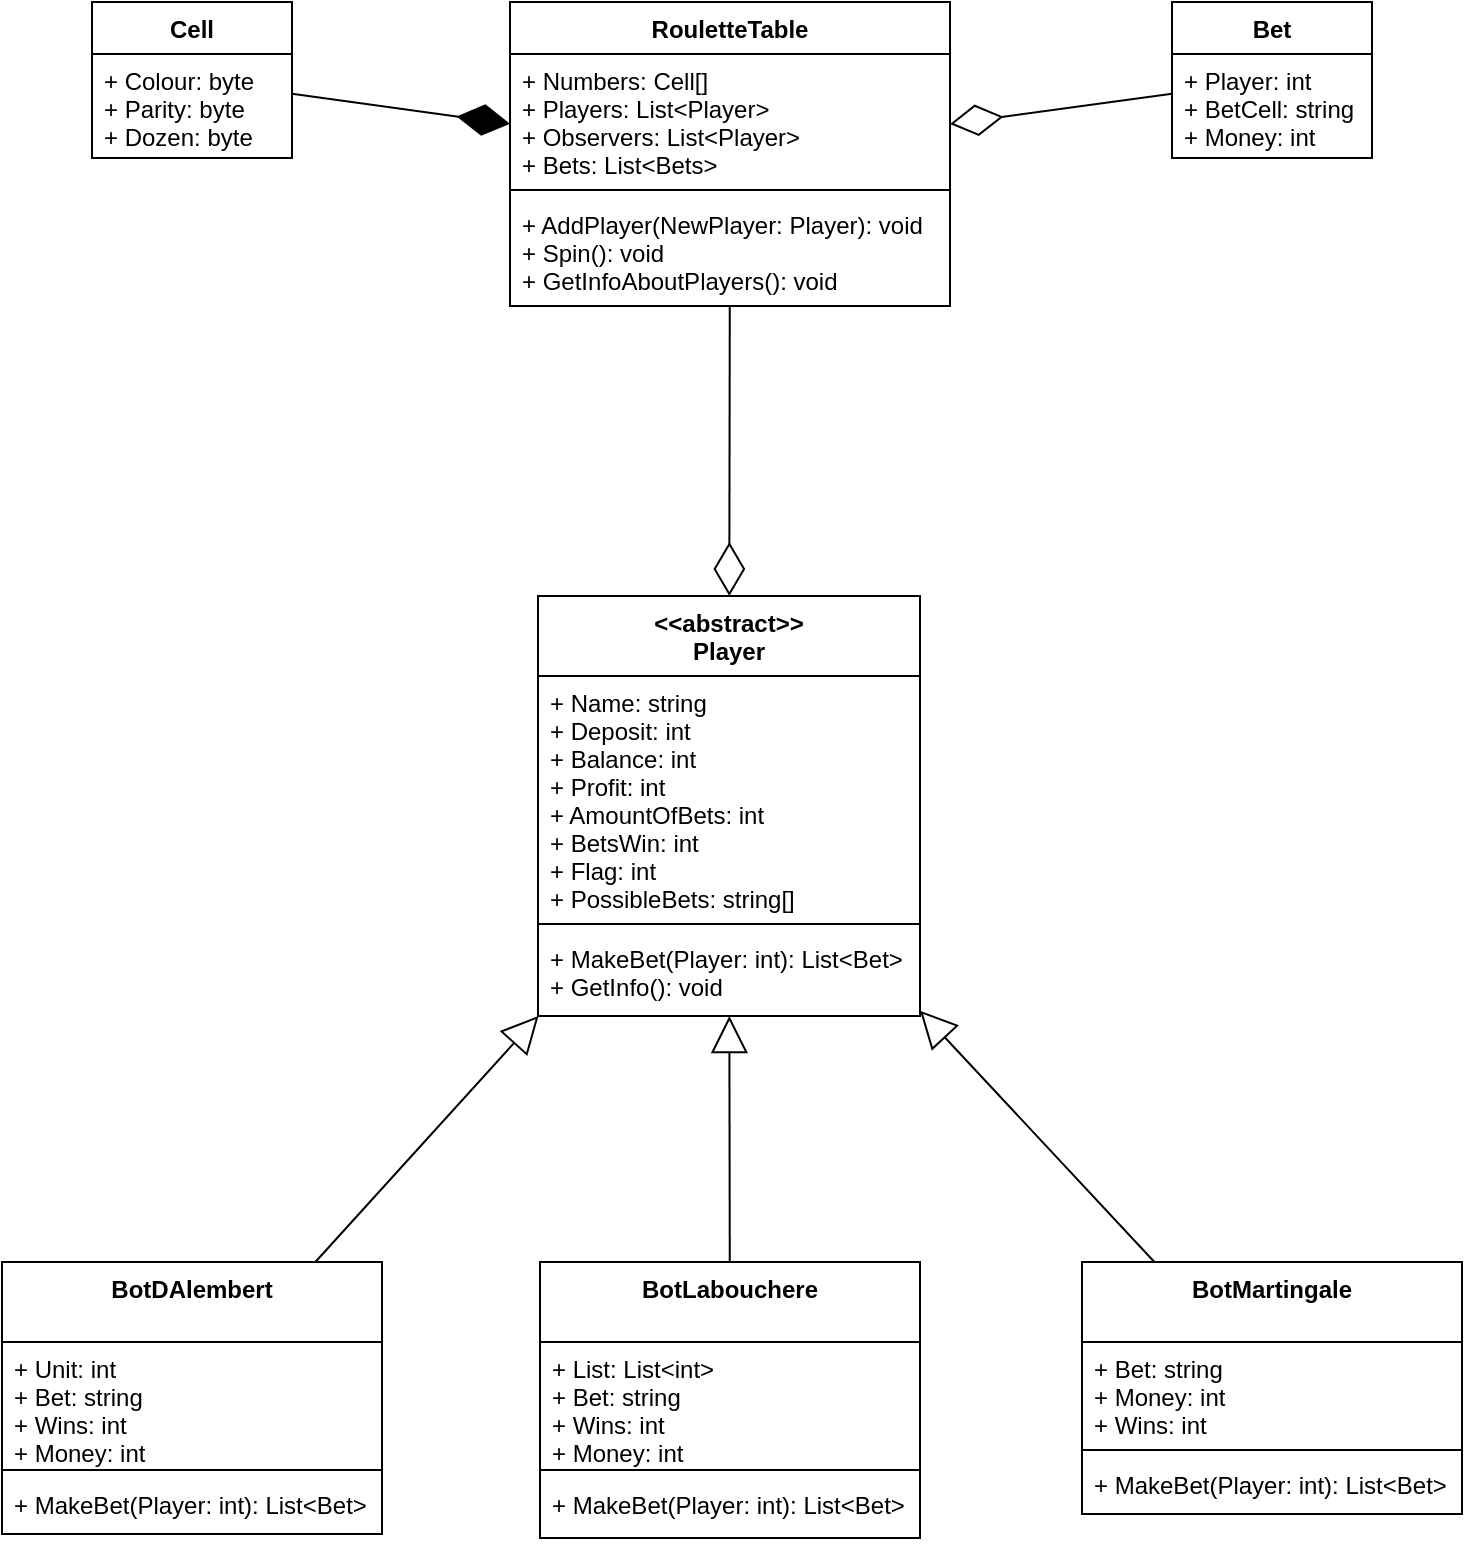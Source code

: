 <mxfile version="17.4.1" type="google"><diagram id="QOAFP_TFSlCLLu-UKy7f" name="Page-1"><mxGraphModel grid="1" page="1" gridSize="10" guides="1" tooltips="1" connect="1" arrows="1" fold="1" pageScale="1" pageWidth="827" pageHeight="1169" math="0" shadow="0"><root><mxCell id="0"/><mxCell id="1" parent="0"/><mxCell id="8Xixj3HKMZCHS9xnGESD-5" value="&lt;&lt;abstract&gt;&gt;&#10;Player" style="swimlane;fontStyle=1;align=center;verticalAlign=top;childLayout=stackLayout;horizontal=1;startSize=40;horizontalStack=0;resizeParent=1;resizeParentMax=0;resizeLast=0;collapsible=1;marginBottom=0;" vertex="1" parent="1"><mxGeometry x="318" y="667" width="191" height="210" as="geometry"/></mxCell><mxCell id="8Xixj3HKMZCHS9xnGESD-6" value="+ Name: string&#10;+ Deposit: int&#10;&#9;&#9;+ Balance: int&#10;+ Profit: int&#10;+ AmountOfBets: int&#10;+ BetsWin: int&#10;+ Flag: int&#10;+ PossibleBets: string[]" style="text;strokeColor=none;fillColor=none;align=left;verticalAlign=top;spacingLeft=4;spacingRight=4;overflow=hidden;rotatable=0;points=[[0,0.5],[1,0.5]];portConstraint=eastwest;" vertex="1" parent="8Xixj3HKMZCHS9xnGESD-5"><mxGeometry y="40" width="191" height="120" as="geometry"/></mxCell><mxCell id="8Xixj3HKMZCHS9xnGESD-7" value="" style="line;strokeWidth=1;fillColor=none;align=left;verticalAlign=middle;spacingTop=-1;spacingLeft=3;spacingRight=3;rotatable=0;labelPosition=right;points=[];portConstraint=eastwest;" vertex="1" parent="8Xixj3HKMZCHS9xnGESD-5"><mxGeometry y="160" width="191" height="8" as="geometry"/></mxCell><mxCell id="8Xixj3HKMZCHS9xnGESD-8" value="+ MakeBet(Player: int): List&lt;Bet&gt;&#10;+ GetInfo(): void" style="text;strokeColor=none;fillColor=none;align=left;verticalAlign=top;spacingLeft=4;spacingRight=4;overflow=hidden;rotatable=0;points=[[0,0.5],[1,0.5]];portConstraint=eastwest;" vertex="1" parent="8Xixj3HKMZCHS9xnGESD-5"><mxGeometry y="168" width="191" height="42" as="geometry"/></mxCell><mxCell id="8Xixj3HKMZCHS9xnGESD-10" value="BotMartingale" style="swimlane;fontStyle=1;align=center;verticalAlign=top;childLayout=stackLayout;horizontal=1;startSize=40;horizontalStack=0;resizeParent=1;resizeParentMax=0;resizeLast=0;collapsible=1;marginBottom=0;" vertex="1" parent="1"><mxGeometry x="590" y="1000" width="190" height="126" as="geometry"/></mxCell><mxCell id="8Xixj3HKMZCHS9xnGESD-11" value="+ Bet: string&#10;+ Money: int&#10;+ Wins: int" style="text;strokeColor=none;fillColor=none;align=left;verticalAlign=top;spacingLeft=4;spacingRight=4;overflow=hidden;rotatable=0;points=[[0,0.5],[1,0.5]];portConstraint=eastwest;" vertex="1" parent="8Xixj3HKMZCHS9xnGESD-10"><mxGeometry y="40" width="190" height="50" as="geometry"/></mxCell><mxCell id="8Xixj3HKMZCHS9xnGESD-12" value="" style="line;strokeWidth=1;fillColor=none;align=left;verticalAlign=middle;spacingTop=-1;spacingLeft=3;spacingRight=3;rotatable=0;labelPosition=right;points=[];portConstraint=eastwest;" vertex="1" parent="8Xixj3HKMZCHS9xnGESD-10"><mxGeometry y="90" width="190" height="8" as="geometry"/></mxCell><mxCell id="8Xixj3HKMZCHS9xnGESD-13" value="+ MakeBet(Player: int): List&lt;Bet&gt;" style="text;strokeColor=none;fillColor=none;align=left;verticalAlign=top;spacingLeft=4;spacingRight=4;overflow=hidden;rotatable=0;points=[[0,0.5],[1,0.5]];portConstraint=eastwest;" vertex="1" parent="8Xixj3HKMZCHS9xnGESD-10"><mxGeometry y="98" width="190" height="28" as="geometry"/></mxCell><mxCell id="8Xixj3HKMZCHS9xnGESD-14" value="BotLabouchere" style="swimlane;fontStyle=1;align=center;verticalAlign=top;childLayout=stackLayout;horizontal=1;startSize=40;horizontalStack=0;resizeParent=1;resizeParentMax=0;resizeLast=0;collapsible=1;marginBottom=0;" vertex="1" parent="1"><mxGeometry x="319" y="1000" width="190" height="138" as="geometry"/></mxCell><mxCell id="8Xixj3HKMZCHS9xnGESD-15" value="&#9;&#9;+ List: List&lt;int&gt;&#10;+ Bet: string&#10;+ Wins: int&#10;+ Money: int&#10;" style="text;strokeColor=none;fillColor=none;align=left;verticalAlign=top;spacingLeft=4;spacingRight=4;overflow=hidden;rotatable=0;points=[[0,0.5],[1,0.5]];portConstraint=eastwest;" vertex="1" parent="8Xixj3HKMZCHS9xnGESD-14"><mxGeometry y="40" width="190" height="60" as="geometry"/></mxCell><mxCell id="8Xixj3HKMZCHS9xnGESD-16" value="" style="line;strokeWidth=1;fillColor=none;align=left;verticalAlign=middle;spacingTop=-1;spacingLeft=3;spacingRight=3;rotatable=0;labelPosition=right;points=[];portConstraint=eastwest;" vertex="1" parent="8Xixj3HKMZCHS9xnGESD-14"><mxGeometry y="100" width="190" height="8" as="geometry"/></mxCell><mxCell id="8Xixj3HKMZCHS9xnGESD-17" value="+ MakeBet(Player: int): List&lt;Bet&gt;" style="text;strokeColor=none;fillColor=none;align=left;verticalAlign=top;spacingLeft=4;spacingRight=4;overflow=hidden;rotatable=0;points=[[0,0.5],[1,0.5]];portConstraint=eastwest;" vertex="1" parent="8Xixj3HKMZCHS9xnGESD-14"><mxGeometry y="108" width="190" height="30" as="geometry"/></mxCell><mxCell id="8Xixj3HKMZCHS9xnGESD-18" value="BotDAlembert" style="swimlane;fontStyle=1;align=center;verticalAlign=top;childLayout=stackLayout;horizontal=1;startSize=40;horizontalStack=0;resizeParent=1;resizeParentMax=0;resizeLast=0;collapsible=1;marginBottom=0;" vertex="1" parent="1"><mxGeometry x="50" y="1000" width="190" height="136" as="geometry"/></mxCell><mxCell id="8Xixj3HKMZCHS9xnGESD-19" value="+ Unit: int&#10;+ Bet: string&#10;+ Wins: int&#10;+ Money: int" style="text;strokeColor=none;fillColor=none;align=left;verticalAlign=top;spacingLeft=4;spacingRight=4;overflow=hidden;rotatable=0;points=[[0,0.5],[1,0.5]];portConstraint=eastwest;" vertex="1" parent="8Xixj3HKMZCHS9xnGESD-18"><mxGeometry y="40" width="190" height="60" as="geometry"/></mxCell><mxCell id="8Xixj3HKMZCHS9xnGESD-20" value="" style="line;strokeWidth=1;fillColor=none;align=left;verticalAlign=middle;spacingTop=-1;spacingLeft=3;spacingRight=3;rotatable=0;labelPosition=right;points=[];portConstraint=eastwest;" vertex="1" parent="8Xixj3HKMZCHS9xnGESD-18"><mxGeometry y="100" width="190" height="8" as="geometry"/></mxCell><mxCell id="8Xixj3HKMZCHS9xnGESD-21" value="+ MakeBet(Player: int): List&lt;Bet&gt;" style="text;strokeColor=none;fillColor=none;align=left;verticalAlign=top;spacingLeft=4;spacingRight=4;overflow=hidden;rotatable=0;points=[[0,0.5],[1,0.5]];portConstraint=eastwest;" vertex="1" parent="8Xixj3HKMZCHS9xnGESD-18"><mxGeometry y="108" width="190" height="28" as="geometry"/></mxCell><mxCell id="8Xixj3HKMZCHS9xnGESD-28" value="Extends" style="endArrow=block;endSize=16;endFill=0;rounded=0;labelBackgroundColor=none;fontColor=none;noLabel=1;" edge="1" parent="1" source="8Xixj3HKMZCHS9xnGESD-18" target="8Xixj3HKMZCHS9xnGESD-5"><mxGeometry x="-0.201" y="-24" width="160" relative="1" as="geometry"><mxPoint x="260" y="990" as="sourcePoint"/><mxPoint x="420" y="990" as="targetPoint"/><mxPoint as="offset"/></mxGeometry></mxCell><mxCell id="8Xixj3HKMZCHS9xnGESD-29" value="Extends" style="endArrow=block;endSize=16;endFill=0;rounded=0;fontColor=none;noLabel=1;labelBackgroundColor=none;" edge="1" parent="1" source="8Xixj3HKMZCHS9xnGESD-14" target="8Xixj3HKMZCHS9xnGESD-5"><mxGeometry width="160" relative="1" as="geometry"><mxPoint x="370" y="930" as="sourcePoint"/><mxPoint x="540" y="970" as="targetPoint"/></mxGeometry></mxCell><mxCell id="8Xixj3HKMZCHS9xnGESD-30" value="Extends" style="endArrow=block;endSize=16;endFill=0;rounded=0;labelBackgroundColor=none;fontColor=none;noLabel=1;" edge="1" parent="1" source="8Xixj3HKMZCHS9xnGESD-10" target="8Xixj3HKMZCHS9xnGESD-5"><mxGeometry width="160" relative="1" as="geometry"><mxPoint x="610" y="940" as="sourcePoint"/><mxPoint x="770" y="940" as="targetPoint"/></mxGeometry></mxCell><mxCell id="8Xixj3HKMZCHS9xnGESD-36" value="Bet" style="swimlane;fontStyle=1;align=center;verticalAlign=top;childLayout=stackLayout;horizontal=1;startSize=26;horizontalStack=0;resizeParent=1;resizeParentMax=0;resizeLast=0;collapsible=1;marginBottom=0;fontColor=none;" vertex="1" parent="1"><mxGeometry x="635" y="370" width="100" height="78" as="geometry"/></mxCell><mxCell id="8Xixj3HKMZCHS9xnGESD-37" value="+ Player: int&#10;+ BetCell: string&#10;+ Money: int" style="text;strokeColor=none;fillColor=none;align=left;verticalAlign=top;spacingLeft=4;spacingRight=4;overflow=hidden;rotatable=0;points=[[0,0.5],[1,0.5]];portConstraint=eastwest;fontColor=none;" vertex="1" parent="8Xixj3HKMZCHS9xnGESD-36"><mxGeometry y="26" width="100" height="52" as="geometry"/></mxCell><mxCell id="8Xixj3HKMZCHS9xnGESD-40" value="Cell" style="swimlane;fontStyle=1;align=center;verticalAlign=top;childLayout=stackLayout;horizontal=1;startSize=26;horizontalStack=0;resizeParent=1;resizeParentMax=0;resizeLast=0;collapsible=1;marginBottom=0;fontColor=none;" vertex="1" parent="1"><mxGeometry x="95" y="370" width="100" height="78" as="geometry"/></mxCell><mxCell id="8Xixj3HKMZCHS9xnGESD-41" value="+ Colour: byte&#10;+ Parity: byte&#10;+ Dozen: byte" style="text;strokeColor=none;fillColor=none;align=left;verticalAlign=top;spacingLeft=4;spacingRight=4;overflow=hidden;rotatable=0;points=[[0,0.5],[1,0.5]];portConstraint=eastwest;fontColor=none;" vertex="1" parent="8Xixj3HKMZCHS9xnGESD-40"><mxGeometry y="26" width="100" height="52" as="geometry"/></mxCell><mxCell id="8Xixj3HKMZCHS9xnGESD-42" value="RouletteTable" style="swimlane;fontStyle=1;align=center;verticalAlign=top;childLayout=stackLayout;horizontal=1;startSize=26;horizontalStack=0;resizeParent=1;resizeParentMax=0;resizeLast=0;collapsible=1;marginBottom=0;fontColor=none;" vertex="1" parent="1"><mxGeometry x="304" y="370" width="220" height="152" as="geometry"/></mxCell><mxCell id="8Xixj3HKMZCHS9xnGESD-43" value="+ Numbers: Cell[]&#10;+ Players: List&lt;Player&gt;&#10;+ Observers: List&lt;Player&gt;&#10;+ Bets: List&lt;Bets&gt;" style="text;strokeColor=none;fillColor=none;align=left;verticalAlign=top;spacingLeft=4;spacingRight=4;overflow=hidden;rotatable=0;points=[[0,0.5],[1,0.5]];portConstraint=eastwest;fontColor=none;" vertex="1" parent="8Xixj3HKMZCHS9xnGESD-42"><mxGeometry y="26" width="220" height="64" as="geometry"/></mxCell><mxCell id="8Xixj3HKMZCHS9xnGESD-44" value="" style="line;strokeWidth=1;fillColor=none;align=left;verticalAlign=middle;spacingTop=-1;spacingLeft=3;spacingRight=3;rotatable=0;labelPosition=right;points=[];portConstraint=eastwest;fontColor=none;" vertex="1" parent="8Xixj3HKMZCHS9xnGESD-42"><mxGeometry y="90" width="220" height="8" as="geometry"/></mxCell><mxCell id="8Xixj3HKMZCHS9xnGESD-45" value="+ AddPlayer(NewPlayer: Player): void&#10;+ Spin(): void&#10;+ GetInfoAboutPlayers(): void" style="text;strokeColor=none;fillColor=none;align=left;verticalAlign=top;spacingLeft=4;spacingRight=4;overflow=hidden;rotatable=0;points=[[0,0.5],[1,0.5]];portConstraint=eastwest;fontColor=none;" vertex="1" parent="8Xixj3HKMZCHS9xnGESD-42"><mxGeometry y="98" width="220" height="54" as="geometry"/></mxCell><mxCell id="8Xixj3HKMZCHS9xnGESD-46" value="" style="endArrow=diamondThin;endFill=1;endSize=24;html=1;rounded=0;labelBackgroundColor=none;fontColor=none;" edge="1" parent="1" source="8Xixj3HKMZCHS9xnGESD-40" target="8Xixj3HKMZCHS9xnGESD-42"><mxGeometry width="160" relative="1" as="geometry"><mxPoint x="210" y="408.47" as="sourcePoint"/><mxPoint x="370" y="408.47" as="targetPoint"/></mxGeometry></mxCell><mxCell id="8Xixj3HKMZCHS9xnGESD-47" value="" style="endArrow=diamondThin;endFill=0;endSize=24;html=1;rounded=0;labelBackgroundColor=none;fontColor=none;" edge="1" parent="1" source="8Xixj3HKMZCHS9xnGESD-36" target="8Xixj3HKMZCHS9xnGESD-42"><mxGeometry width="160" relative="1" as="geometry"><mxPoint x="620" y="550" as="sourcePoint"/><mxPoint x="480" y="490" as="targetPoint"/></mxGeometry></mxCell><mxCell id="8Xixj3HKMZCHS9xnGESD-48" value="" style="endArrow=diamondThin;endFill=0;endSize=24;html=1;rounded=0;labelBackgroundColor=none;fontColor=none;" edge="1" parent="1" source="8Xixj3HKMZCHS9xnGESD-42" target="8Xixj3HKMZCHS9xnGESD-5"><mxGeometry width="160" relative="1" as="geometry"><mxPoint x="320" y="600" as="sourcePoint"/><mxPoint x="480" y="600" as="targetPoint"/></mxGeometry></mxCell></root></mxGraphModel></diagram></mxfile>